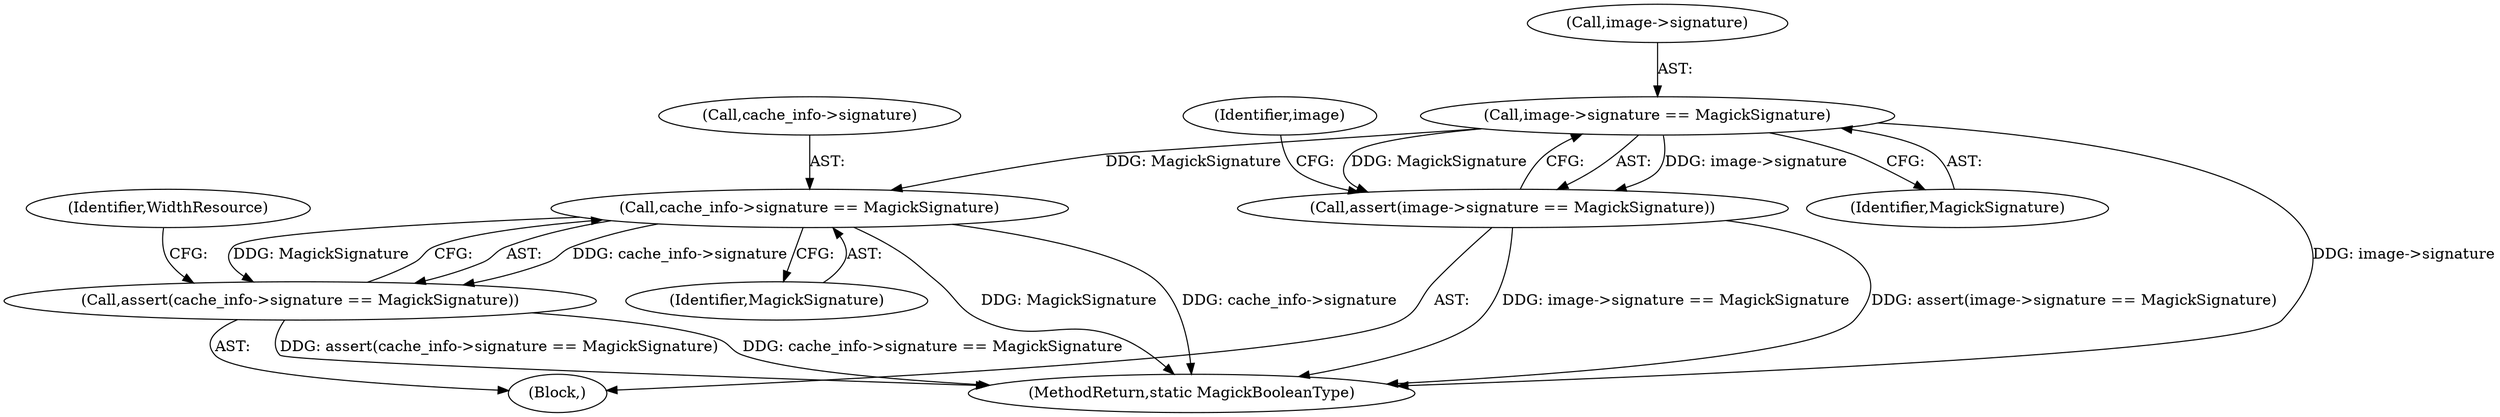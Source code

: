 digraph "0_ImageMagick_4e81ce8b07219c69a9aeccb0f7f7b927ca6db74c_0@pointer" {
"1000126" [label="(Call,image->signature == MagickSignature)"];
"1000125" [label="(Call,assert(image->signature == MagickSignature))"];
"1000180" [label="(Call,cache_info->signature == MagickSignature)"];
"1000179" [label="(Call,assert(cache_info->signature == MagickSignature))"];
"1000130" [label="(Identifier,MagickSignature)"];
"1000108" [label="(Block,)"];
"1000134" [label="(Identifier,image)"];
"1000126" [label="(Call,image->signature == MagickSignature)"];
"1000180" [label="(Call,cache_info->signature == MagickSignature)"];
"1000179" [label="(Call,assert(cache_info->signature == MagickSignature))"];
"1000189" [label="(Identifier,WidthResource)"];
"1001174" [label="(MethodReturn,static MagickBooleanType)"];
"1000125" [label="(Call,assert(image->signature == MagickSignature))"];
"1000184" [label="(Identifier,MagickSignature)"];
"1000181" [label="(Call,cache_info->signature)"];
"1000127" [label="(Call,image->signature)"];
"1000126" -> "1000125"  [label="AST: "];
"1000126" -> "1000130"  [label="CFG: "];
"1000127" -> "1000126"  [label="AST: "];
"1000130" -> "1000126"  [label="AST: "];
"1000125" -> "1000126"  [label="CFG: "];
"1000126" -> "1001174"  [label="DDG: image->signature"];
"1000126" -> "1000125"  [label="DDG: image->signature"];
"1000126" -> "1000125"  [label="DDG: MagickSignature"];
"1000126" -> "1000180"  [label="DDG: MagickSignature"];
"1000125" -> "1000108"  [label="AST: "];
"1000134" -> "1000125"  [label="CFG: "];
"1000125" -> "1001174"  [label="DDG: image->signature == MagickSignature"];
"1000125" -> "1001174"  [label="DDG: assert(image->signature == MagickSignature)"];
"1000180" -> "1000179"  [label="AST: "];
"1000180" -> "1000184"  [label="CFG: "];
"1000181" -> "1000180"  [label="AST: "];
"1000184" -> "1000180"  [label="AST: "];
"1000179" -> "1000180"  [label="CFG: "];
"1000180" -> "1001174"  [label="DDG: MagickSignature"];
"1000180" -> "1001174"  [label="DDG: cache_info->signature"];
"1000180" -> "1000179"  [label="DDG: cache_info->signature"];
"1000180" -> "1000179"  [label="DDG: MagickSignature"];
"1000179" -> "1000108"  [label="AST: "];
"1000189" -> "1000179"  [label="CFG: "];
"1000179" -> "1001174"  [label="DDG: assert(cache_info->signature == MagickSignature)"];
"1000179" -> "1001174"  [label="DDG: cache_info->signature == MagickSignature"];
}

